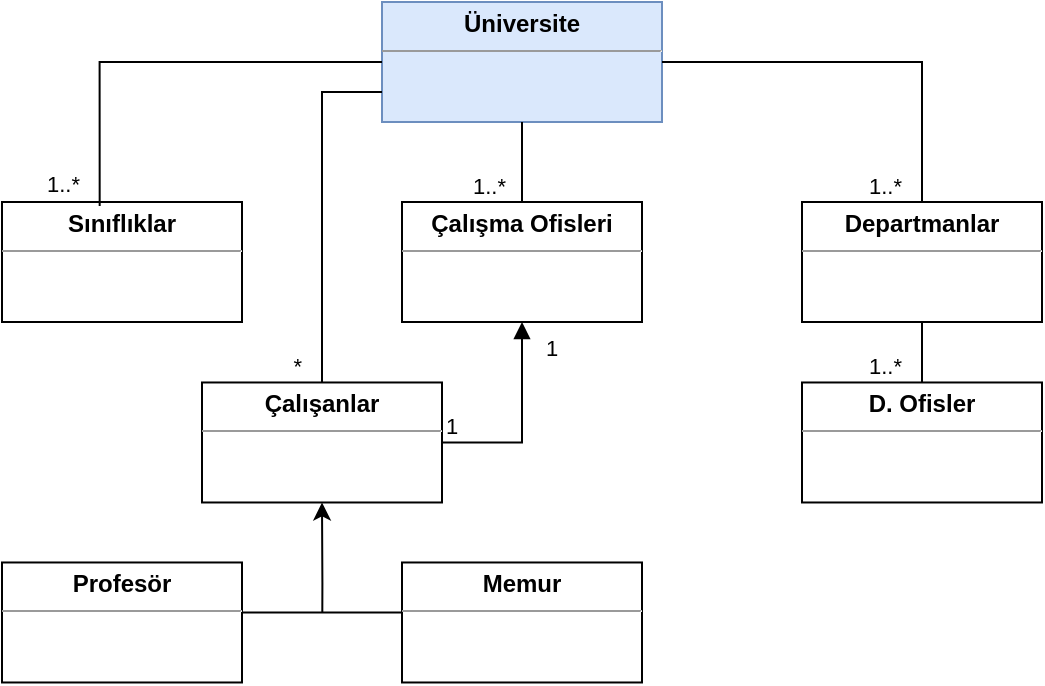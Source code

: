 <mxfile version="16.5.6" type="device"><diagram id="C5RBs43oDa-KdzZeNtuy" name="Page-1"><mxGraphModel dx="1221" dy="631" grid="1" gridSize="10" guides="1" tooltips="1" connect="1" arrows="1" fold="1" page="1" pageScale="1" pageWidth="583" pageHeight="827" background="none" math="0" shadow="0"><root><mxCell id="WIyWlLk6GJQsqaUBKTNV-0"/><mxCell id="WIyWlLk6GJQsqaUBKTNV-1" parent="WIyWlLk6GJQsqaUBKTNV-0"/><mxCell id="inzxpP0xUFTzOhMc5_k1-18" value="&lt;p style=&quot;margin: 0px ; margin-top: 4px ; text-align: center&quot;&gt;&lt;b&gt;Üniversite&lt;/b&gt;&lt;/p&gt;&lt;hr size=&quot;1&quot;&gt;&lt;div style=&quot;height: 2px&quot;&gt;&lt;/div&gt;" style="verticalAlign=top;align=left;overflow=fill;fontSize=12;fontFamily=Helvetica;html=1;fillColor=#dae8fc;strokeColor=#6c8ebf;rounded=0;" vertex="1" parent="WIyWlLk6GJQsqaUBKTNV-1"><mxGeometry x="230" y="73" width="140" height="60" as="geometry"/></mxCell><mxCell id="inzxpP0xUFTzOhMc5_k1-24" value="&lt;p style=&quot;margin: 0px ; margin-top: 4px ; text-align: center&quot;&gt;&lt;b&gt;Sınıflıklar&lt;/b&gt;&lt;/p&gt;&lt;hr size=&quot;1&quot;&gt;&lt;div style=&quot;height: 2px&quot;&gt;&lt;/div&gt;" style="verticalAlign=top;align=left;overflow=fill;fontSize=12;fontFamily=Helvetica;html=1;rounded=0;" vertex="1" parent="WIyWlLk6GJQsqaUBKTNV-1"><mxGeometry x="40" y="173" width="120" height="60" as="geometry"/></mxCell><mxCell id="inzxpP0xUFTzOhMc5_k1-28" value="" style="endArrow=none;html=1;edgeStyle=orthogonalEdgeStyle;rounded=0;fontFamily=Helvetica;entryX=0.407;entryY=0.033;entryDx=0;entryDy=0;entryPerimeter=0;" edge="1" parent="WIyWlLk6GJQsqaUBKTNV-1" source="inzxpP0xUFTzOhMc5_k1-18" target="inzxpP0xUFTzOhMc5_k1-24"><mxGeometry relative="1" as="geometry"><mxPoint x="402" y="233" as="sourcePoint"/><mxPoint x="402" y="393" as="targetPoint"/></mxGeometry></mxCell><mxCell id="inzxpP0xUFTzOhMc5_k1-30" value="1..*" style="edgeLabel;resizable=0;html=1;align=right;verticalAlign=bottom;fontFamily=Helvetica;rounded=0;" connectable="0" vertex="1" parent="inzxpP0xUFTzOhMc5_k1-28"><mxGeometry x="1" relative="1" as="geometry"><mxPoint x="-9" y="-2" as="offset"/></mxGeometry></mxCell><mxCell id="inzxpP0xUFTzOhMc5_k1-35" value="&lt;p style=&quot;margin: 0px ; margin-top: 4px ; text-align: center&quot;&gt;&lt;b&gt;Çalışma Ofisleri&lt;/b&gt;&lt;/p&gt;&lt;hr size=&quot;1&quot;&gt;&lt;div style=&quot;height: 2px&quot;&gt;&lt;/div&gt;" style="verticalAlign=top;align=left;overflow=fill;fontSize=12;fontFamily=Helvetica;html=1;rounded=0;" vertex="1" parent="WIyWlLk6GJQsqaUBKTNV-1"><mxGeometry x="240" y="173" width="120" height="60" as="geometry"/></mxCell><mxCell id="inzxpP0xUFTzOhMc5_k1-36" value="" style="endArrow=none;html=1;edgeStyle=orthogonalEdgeStyle;rounded=0;fontFamily=Helvetica;entryX=0.5;entryY=0;entryDx=0;entryDy=0;" edge="1" parent="WIyWlLk6GJQsqaUBKTNV-1" source="inzxpP0xUFTzOhMc5_k1-18" target="inzxpP0xUFTzOhMc5_k1-35"><mxGeometry relative="1" as="geometry"><mxPoint x="332" y="133" as="sourcePoint"/><mxPoint x="332" y="293" as="targetPoint"/></mxGeometry></mxCell><mxCell id="inzxpP0xUFTzOhMc5_k1-38" value="1..*" style="edgeLabel;resizable=0;html=1;align=right;verticalAlign=bottom;fontFamily=Helvetica;rounded=0;" connectable="0" vertex="1" parent="inzxpP0xUFTzOhMc5_k1-36"><mxGeometry x="1" relative="1" as="geometry"><mxPoint x="-8" as="offset"/></mxGeometry></mxCell><mxCell id="inzxpP0xUFTzOhMc5_k1-39" value="&lt;p style=&quot;margin: 0px ; margin-top: 4px ; text-align: center&quot;&gt;&lt;b&gt;Departmanlar&lt;/b&gt;&lt;/p&gt;&lt;hr size=&quot;1&quot;&gt;&lt;div style=&quot;height: 2px&quot;&gt;&lt;/div&gt;" style="verticalAlign=top;align=left;overflow=fill;fontSize=12;fontFamily=Helvetica;html=1;rounded=0;" vertex="1" parent="WIyWlLk6GJQsqaUBKTNV-1"><mxGeometry x="440" y="173" width="120" height="60" as="geometry"/></mxCell><mxCell id="inzxpP0xUFTzOhMc5_k1-40" value="" style="endArrow=none;html=1;edgeStyle=orthogonalEdgeStyle;rounded=0;fontFamily=Helvetica;entryX=0.5;entryY=0;entryDx=0;entryDy=0;" edge="1" parent="WIyWlLk6GJQsqaUBKTNV-1" source="inzxpP0xUFTzOhMc5_k1-18" target="inzxpP0xUFTzOhMc5_k1-39"><mxGeometry relative="1" as="geometry"><mxPoint x="402" y="103" as="sourcePoint"/><mxPoint x="562" y="103" as="targetPoint"/></mxGeometry></mxCell><mxCell id="inzxpP0xUFTzOhMc5_k1-42" value="1..*" style="edgeLabel;resizable=0;html=1;align=right;verticalAlign=bottom;fontFamily=Helvetica;rounded=0;" connectable="0" vertex="1" parent="inzxpP0xUFTzOhMc5_k1-40"><mxGeometry x="1" relative="1" as="geometry"><mxPoint x="-10" as="offset"/></mxGeometry></mxCell><mxCell id="inzxpP0xUFTzOhMc5_k1-43" value="&lt;p style=&quot;margin: 0px ; margin-top: 4px ; text-align: center&quot;&gt;&lt;b&gt;D. Ofisler&lt;/b&gt;&lt;/p&gt;&lt;hr size=&quot;1&quot;&gt;&lt;div style=&quot;height: 2px&quot;&gt;&lt;/div&gt;" style="verticalAlign=top;align=left;overflow=fill;fontSize=12;fontFamily=Helvetica;html=1;rounded=0;" vertex="1" parent="WIyWlLk6GJQsqaUBKTNV-1"><mxGeometry x="440" y="263.24" width="120" height="60" as="geometry"/></mxCell><mxCell id="inzxpP0xUFTzOhMc5_k1-44" value="" style="endArrow=none;html=1;edgeStyle=orthogonalEdgeStyle;rounded=0;fontFamily=Helvetica;entryX=0.5;entryY=0;entryDx=0;entryDy=0;" edge="1" parent="WIyWlLk6GJQsqaUBKTNV-1" source="inzxpP0xUFTzOhMc5_k1-39" target="inzxpP0xUFTzOhMc5_k1-43"><mxGeometry relative="1" as="geometry"><mxPoint x="500" y="233" as="sourcePoint"/><mxPoint x="500" y="293" as="targetPoint"/></mxGeometry></mxCell><mxCell id="inzxpP0xUFTzOhMc5_k1-46" value="1..*" style="edgeLabel;resizable=0;html=1;align=right;verticalAlign=bottom;fontFamily=Helvetica;rounded=0;" connectable="0" vertex="1" parent="inzxpP0xUFTzOhMc5_k1-44"><mxGeometry x="1" relative="1" as="geometry"><mxPoint x="-10" as="offset"/></mxGeometry></mxCell><mxCell id="inzxpP0xUFTzOhMc5_k1-47" value="&lt;p style=&quot;margin: 0px ; margin-top: 4px ; text-align: center&quot;&gt;&lt;b&gt;Çalışanlar&lt;/b&gt;&lt;/p&gt;&lt;hr size=&quot;1&quot;&gt;&lt;div style=&quot;height: 2px&quot;&gt;&lt;/div&gt;" style="verticalAlign=top;align=left;overflow=fill;fontSize=12;fontFamily=Helvetica;html=1;rounded=0;" vertex="1" parent="WIyWlLk6GJQsqaUBKTNV-1"><mxGeometry x="140" y="263.24" width="120" height="60" as="geometry"/></mxCell><mxCell id="inzxpP0xUFTzOhMc5_k1-48" value="" style="endArrow=none;html=1;edgeStyle=orthogonalEdgeStyle;rounded=0;fontFamily=Helvetica;exitX=0;exitY=0.75;exitDx=0;exitDy=0;entryX=0.5;entryY=0;entryDx=0;entryDy=0;" edge="1" parent="WIyWlLk6GJQsqaUBKTNV-1" source="inzxpP0xUFTzOhMc5_k1-18" target="inzxpP0xUFTzOhMc5_k1-47"><mxGeometry relative="1" as="geometry"><mxPoint x="180" y="143" as="sourcePoint"/><mxPoint x="340" y="143" as="targetPoint"/></mxGeometry></mxCell><mxCell id="inzxpP0xUFTzOhMc5_k1-50" value="*" style="edgeLabel;resizable=0;html=1;align=right;verticalAlign=bottom;fontFamily=Helvetica;rounded=0;" connectable="0" vertex="1" parent="inzxpP0xUFTzOhMc5_k1-48"><mxGeometry x="1" relative="1" as="geometry"><mxPoint x="-10" as="offset"/></mxGeometry></mxCell><mxCell id="inzxpP0xUFTzOhMc5_k1-51" value="&lt;p style=&quot;margin: 0px ; margin-top: 4px ; text-align: center&quot;&gt;&lt;b&gt;Profesör&lt;/b&gt;&lt;/p&gt;&lt;hr size=&quot;1&quot;&gt;&lt;div style=&quot;height: 2px&quot;&gt;&lt;/div&gt;" style="verticalAlign=top;align=left;overflow=fill;fontSize=12;fontFamily=Helvetica;html=1;rounded=0;" vertex="1" parent="WIyWlLk6GJQsqaUBKTNV-1"><mxGeometry x="40" y="353.24" width="120" height="60" as="geometry"/></mxCell><mxCell id="inzxpP0xUFTzOhMc5_k1-52" value="&lt;p style=&quot;margin: 0px ; margin-top: 4px ; text-align: center&quot;&gt;&lt;b&gt;Memur&lt;/b&gt;&lt;/p&gt;&lt;hr size=&quot;1&quot;&gt;&lt;div style=&quot;height: 2px&quot;&gt;&lt;/div&gt;" style="verticalAlign=top;align=left;overflow=fill;fontSize=12;fontFamily=Helvetica;html=1;rounded=0;" vertex="1" parent="WIyWlLk6GJQsqaUBKTNV-1"><mxGeometry x="240" y="353.24" width="120" height="60" as="geometry"/></mxCell><mxCell id="inzxpP0xUFTzOhMc5_k1-62" style="edgeStyle=orthogonalEdgeStyle;rounded=0;orthogonalLoop=1;jettySize=auto;html=1;entryX=0.5;entryY=1;entryDx=0;entryDy=0;fontFamily=Helvetica;exitX=0.502;exitY=0.525;exitDx=0;exitDy=0;exitPerimeter=0;" edge="1" parent="WIyWlLk6GJQsqaUBKTNV-1" source="inzxpP0xUFTzOhMc5_k1-57" target="inzxpP0xUFTzOhMc5_k1-47"><mxGeometry relative="1" as="geometry"><mxPoint x="200" y="383.24" as="sourcePoint"/><Array as="points"><mxPoint x="200" y="363.24"/><mxPoint x="200" y="363.24"/></Array></mxGeometry></mxCell><mxCell id="inzxpP0xUFTzOhMc5_k1-57" value="" style="line;strokeWidth=1;fillColor=none;align=left;verticalAlign=middle;spacingTop=-1;spacingLeft=3;spacingRight=3;rotatable=0;labelPosition=right;points=[];portConstraint=eastwest;fontFamily=Helvetica;rounded=0;" vertex="1" parent="WIyWlLk6GJQsqaUBKTNV-1"><mxGeometry x="160" y="373.24" width="80" height="10" as="geometry"/></mxCell><mxCell id="inzxpP0xUFTzOhMc5_k1-64" value="1" style="endArrow=block;endFill=1;html=1;edgeStyle=orthogonalEdgeStyle;align=left;verticalAlign=top;rounded=0;fontFamily=Helvetica;exitX=1;exitY=0.5;exitDx=0;exitDy=0;entryX=0.5;entryY=1;entryDx=0;entryDy=0;" edge="1" parent="WIyWlLk6GJQsqaUBKTNV-1" source="inzxpP0xUFTzOhMc5_k1-47" target="inzxpP0xUFTzOhMc5_k1-35"><mxGeometry x="1" y="-10" relative="1" as="geometry"><mxPoint x="310" y="293" as="sourcePoint"/><mxPoint x="470" y="293" as="targetPoint"/><mxPoint as="offset"/></mxGeometry></mxCell><mxCell id="inzxpP0xUFTzOhMc5_k1-65" value="1" style="edgeLabel;resizable=0;html=1;align=left;verticalAlign=bottom;fontFamily=Helvetica;rounded=0;" connectable="0" vertex="1" parent="inzxpP0xUFTzOhMc5_k1-64"><mxGeometry x="-1" relative="1" as="geometry"/></mxCell></root></mxGraphModel></diagram></mxfile>